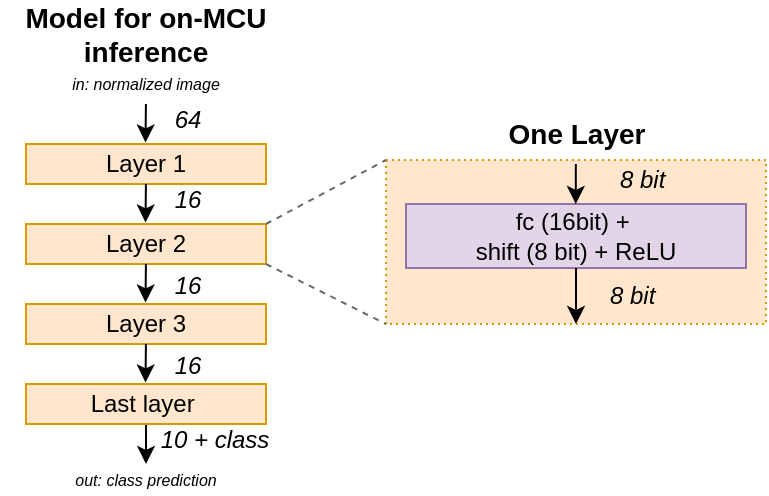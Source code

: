 <mxfile scale="2" border="0" version="24.2.5" type="device">
  <diagram name="Seite-1" id="eYls12pk38ChyRsIaMzn">
    <mxGraphModel dx="625" dy="364" grid="1" gridSize="10" guides="1" tooltips="1" connect="1" arrows="1" fold="1" page="1" pageScale="1" pageWidth="1169" pageHeight="1654" math="0" shadow="0">
      <root>
        <mxCell id="0" />
        <mxCell id="1" parent="0" />
        <mxCell id="90ayUfb-X1jxF-5PFBxL-4" value="" style="rounded=0;whiteSpace=wrap;html=1;dashed=1;dashPattern=1 2;fillColor=#ffe6cc;strokeColor=#d79b00;" parent="1" vertex="1">
          <mxGeometry x="330" y="337.99" width="190" height="82.01" as="geometry" />
        </mxCell>
        <mxCell id="fzVLtD4s_GmzEl5ITfrU-1" value="fc (16bit) +&amp;nbsp;&lt;div&gt;shift (8 bit) + ReLU&lt;/div&gt;" style="rounded=0;whiteSpace=wrap;html=1;fillColor=#e1d5e7;strokeColor=#9673a6;" parent="1" vertex="1">
          <mxGeometry x="340" y="360" width="170" height="32.01" as="geometry" />
        </mxCell>
        <mxCell id="90ayUfb-X1jxF-5PFBxL-7" value="" style="edgeStyle=orthogonalEdgeStyle;rounded=0;orthogonalLoop=1;jettySize=auto;html=1;exitX=0.5;exitY=1;exitDx=0;exitDy=0;" parent="1" source="fzVLtD4s_GmzEl5ITfrU-1" edge="1">
          <mxGeometry relative="1" as="geometry">
            <mxPoint x="425" y="420" as="targetPoint" />
            <mxPoint x="425" y="427.99" as="sourcePoint" />
          </mxGeometry>
        </mxCell>
        <mxCell id="90ayUfb-X1jxF-5PFBxL-5" value="One Layer" style="text;html=1;align=center;verticalAlign=middle;whiteSpace=wrap;rounded=0;fontSize=14;fontStyle=1" parent="1" vertex="1">
          <mxGeometry x="382.5" y="310" width="85" height="30" as="geometry" />
        </mxCell>
        <mxCell id="90ayUfb-X1jxF-5PFBxL-8" value="" style="edgeStyle=orthogonalEdgeStyle;rounded=0;orthogonalLoop=1;jettySize=auto;html=1;entryX=0.5;entryY=0;entryDx=0;entryDy=0;" parent="1" edge="1">
          <mxGeometry relative="1" as="geometry">
            <mxPoint x="424.9" y="340" as="sourcePoint" />
            <mxPoint x="424.9" y="360" as="targetPoint" />
          </mxGeometry>
        </mxCell>
        <mxCell id="90ayUfb-X1jxF-5PFBxL-10" value="Layer 1" style="rounded=0;whiteSpace=wrap;html=1;fillColor=#ffe6cc;strokeColor=#d79b00;" parent="1" vertex="1">
          <mxGeometry x="150" y="330" width="120" height="20" as="geometry" />
        </mxCell>
        <mxCell id="90ayUfb-X1jxF-5PFBxL-12" style="edgeStyle=orthogonalEdgeStyle;rounded=0;orthogonalLoop=1;jettySize=auto;html=1;entryX=0.498;entryY=-0.038;entryDx=0;entryDy=0;startArrow=none;startFill=0;entryPerimeter=0;" parent="1" target="90ayUfb-X1jxF-5PFBxL-10" edge="1">
          <mxGeometry relative="1" as="geometry">
            <mxPoint x="209.955" y="310" as="sourcePoint" />
            <mxPoint x="209.95" y="340" as="targetPoint" />
          </mxGeometry>
        </mxCell>
        <mxCell id="90ayUfb-X1jxF-5PFBxL-14" value="64" style="text;html=1;align=center;verticalAlign=middle;whiteSpace=wrap;rounded=0;fontStyle=2" parent="1" vertex="1">
          <mxGeometry x="216" y="310" width="30" height="15" as="geometry" />
        </mxCell>
        <mxCell id="90ayUfb-X1jxF-5PFBxL-20" value="Layer 2" style="rounded=0;whiteSpace=wrap;html=1;fillColor=#ffe6cc;strokeColor=#d79b00;" parent="1" vertex="1">
          <mxGeometry x="150" y="370" width="120" height="20" as="geometry" />
        </mxCell>
        <mxCell id="90ayUfb-X1jxF-5PFBxL-21" style="edgeStyle=orthogonalEdgeStyle;rounded=0;orthogonalLoop=1;jettySize=auto;html=1;entryX=0.498;entryY=-0.038;entryDx=0;entryDy=0;startArrow=none;startFill=0;entryPerimeter=0;" parent="1" target="90ayUfb-X1jxF-5PFBxL-20" edge="1">
          <mxGeometry relative="1" as="geometry">
            <mxPoint x="209.955" y="350" as="sourcePoint" />
            <mxPoint x="209.95" y="380" as="targetPoint" />
          </mxGeometry>
        </mxCell>
        <mxCell id="90ayUfb-X1jxF-5PFBxL-22" value="16" style="text;html=1;align=center;verticalAlign=middle;whiteSpace=wrap;rounded=0;fontStyle=2" parent="1" vertex="1">
          <mxGeometry x="216" y="350" width="30" height="15" as="geometry" />
        </mxCell>
        <mxCell id="90ayUfb-X1jxF-5PFBxL-23" value="Layer 3" style="rounded=0;whiteSpace=wrap;html=1;fillColor=#ffe6cc;strokeColor=#d79b00;" parent="1" vertex="1">
          <mxGeometry x="150" y="410" width="120" height="20" as="geometry" />
        </mxCell>
        <mxCell id="90ayUfb-X1jxF-5PFBxL-24" style="edgeStyle=orthogonalEdgeStyle;rounded=0;orthogonalLoop=1;jettySize=auto;html=1;entryX=0.498;entryY=-0.038;entryDx=0;entryDy=0;startArrow=none;startFill=0;entryPerimeter=0;" parent="1" target="90ayUfb-X1jxF-5PFBxL-23" edge="1">
          <mxGeometry relative="1" as="geometry">
            <mxPoint x="209.955" y="390" as="sourcePoint" />
            <mxPoint x="209.95" y="420" as="targetPoint" />
          </mxGeometry>
        </mxCell>
        <mxCell id="90ayUfb-X1jxF-5PFBxL-25" value="16" style="text;html=1;align=center;verticalAlign=middle;whiteSpace=wrap;rounded=0;fontStyle=2" parent="1" vertex="1">
          <mxGeometry x="216" y="393" width="30" height="15" as="geometry" />
        </mxCell>
        <mxCell id="90ayUfb-X1jxF-5PFBxL-35" style="edgeStyle=orthogonalEdgeStyle;rounded=0;orthogonalLoop=1;jettySize=auto;html=1;entryX=0.5;entryY=0;entryDx=0;entryDy=0;" parent="1" source="90ayUfb-X1jxF-5PFBxL-26" edge="1">
          <mxGeometry relative="1" as="geometry">
            <mxPoint x="210" y="490" as="targetPoint" />
          </mxGeometry>
        </mxCell>
        <mxCell id="90ayUfb-X1jxF-5PFBxL-26" value="Last layer&amp;nbsp;" style="rounded=0;whiteSpace=wrap;html=1;fillColor=#ffe6cc;strokeColor=#d79b00;" parent="1" vertex="1">
          <mxGeometry x="150" y="450" width="120" height="20" as="geometry" />
        </mxCell>
        <mxCell id="90ayUfb-X1jxF-5PFBxL-27" style="edgeStyle=orthogonalEdgeStyle;rounded=0;orthogonalLoop=1;jettySize=auto;html=1;entryX=0.498;entryY=-0.038;entryDx=0;entryDy=0;startArrow=none;startFill=0;entryPerimeter=0;" parent="1" target="90ayUfb-X1jxF-5PFBxL-26" edge="1">
          <mxGeometry relative="1" as="geometry">
            <mxPoint x="209.955" y="430" as="sourcePoint" />
            <mxPoint x="209.95" y="460" as="targetPoint" />
          </mxGeometry>
        </mxCell>
        <mxCell id="90ayUfb-X1jxF-5PFBxL-28" value="16" style="text;html=1;align=center;verticalAlign=middle;whiteSpace=wrap;rounded=0;fontStyle=2" parent="1" vertex="1">
          <mxGeometry x="216" y="433" width="30" height="15" as="geometry" />
        </mxCell>
        <mxCell id="90ayUfb-X1jxF-5PFBxL-36" value="10 + class" style="text;html=1;align=center;verticalAlign=middle;whiteSpace=wrap;rounded=0;fontStyle=2" parent="1" vertex="1">
          <mxGeometry x="211.5" y="470" width="65" height="15" as="geometry" />
        </mxCell>
        <mxCell id="90ayUfb-X1jxF-5PFBxL-37" value="out: class prediction" style="text;html=1;align=center;verticalAlign=middle;whiteSpace=wrap;rounded=0;fontStyle=2;fontSize=8;" parent="1" vertex="1">
          <mxGeometry x="150" y="490" width="120" height="15" as="geometry" />
        </mxCell>
        <mxCell id="90ayUfb-X1jxF-5PFBxL-38" value="in: normalized image" style="text;html=1;align=center;verticalAlign=middle;whiteSpace=wrap;rounded=0;fontStyle=2;fontSize=8;" parent="1" vertex="1">
          <mxGeometry x="150" y="292.99" width="120" height="15" as="geometry" />
        </mxCell>
        <mxCell id="90ayUfb-X1jxF-5PFBxL-39" value="Model&amp;nbsp;&lt;span style=&quot;background-color: initial;&quot;&gt;for on-MCU inference&lt;/span&gt;" style="text;html=1;align=center;verticalAlign=middle;whiteSpace=wrap;rounded=0;fontSize=14;fontStyle=1" parent="1" vertex="1">
          <mxGeometry x="137" y="260" width="146" height="30" as="geometry" />
        </mxCell>
        <mxCell id="90ayUfb-X1jxF-5PFBxL-40" value="" style="endArrow=none;html=1;strokeWidth=1;rounded=0;entryX=0;entryY=0;entryDx=0;entryDy=0;dashed=1;strokeColor=#696969;" parent="1" target="90ayUfb-X1jxF-5PFBxL-4" edge="1">
          <mxGeometry width="50" height="50" relative="1" as="geometry">
            <mxPoint x="270" y="370" as="sourcePoint" />
            <mxPoint x="320" y="320" as="targetPoint" />
          </mxGeometry>
        </mxCell>
        <mxCell id="90ayUfb-X1jxF-5PFBxL-41" value="" style="endArrow=none;html=1;strokeWidth=1;rounded=0;entryX=0;entryY=1;entryDx=0;entryDy=0;dashed=1;strokeColor=#696969;" parent="1" target="90ayUfb-X1jxF-5PFBxL-4" edge="1">
          <mxGeometry width="50" height="50" relative="1" as="geometry">
            <mxPoint x="270" y="390" as="sourcePoint" />
            <mxPoint x="330" y="355" as="targetPoint" />
          </mxGeometry>
        </mxCell>
        <mxCell id="SWkeCZHJfMXZ8Tbdegt--3" value="8 bit&amp;nbsp;" style="text;html=1;align=center;verticalAlign=middle;whiteSpace=wrap;rounded=0;fontStyle=2" parent="1" vertex="1">
          <mxGeometry x="435" y="398" width="40" height="15" as="geometry" />
        </mxCell>
        <mxCell id="SWkeCZHJfMXZ8Tbdegt--6" value="8 bit&amp;nbsp;" style="text;html=1;align=center;verticalAlign=middle;whiteSpace=wrap;rounded=0;fontStyle=2" parent="1" vertex="1">
          <mxGeometry x="440" y="340" width="40" height="15" as="geometry" />
        </mxCell>
      </root>
    </mxGraphModel>
  </diagram>
</mxfile>
